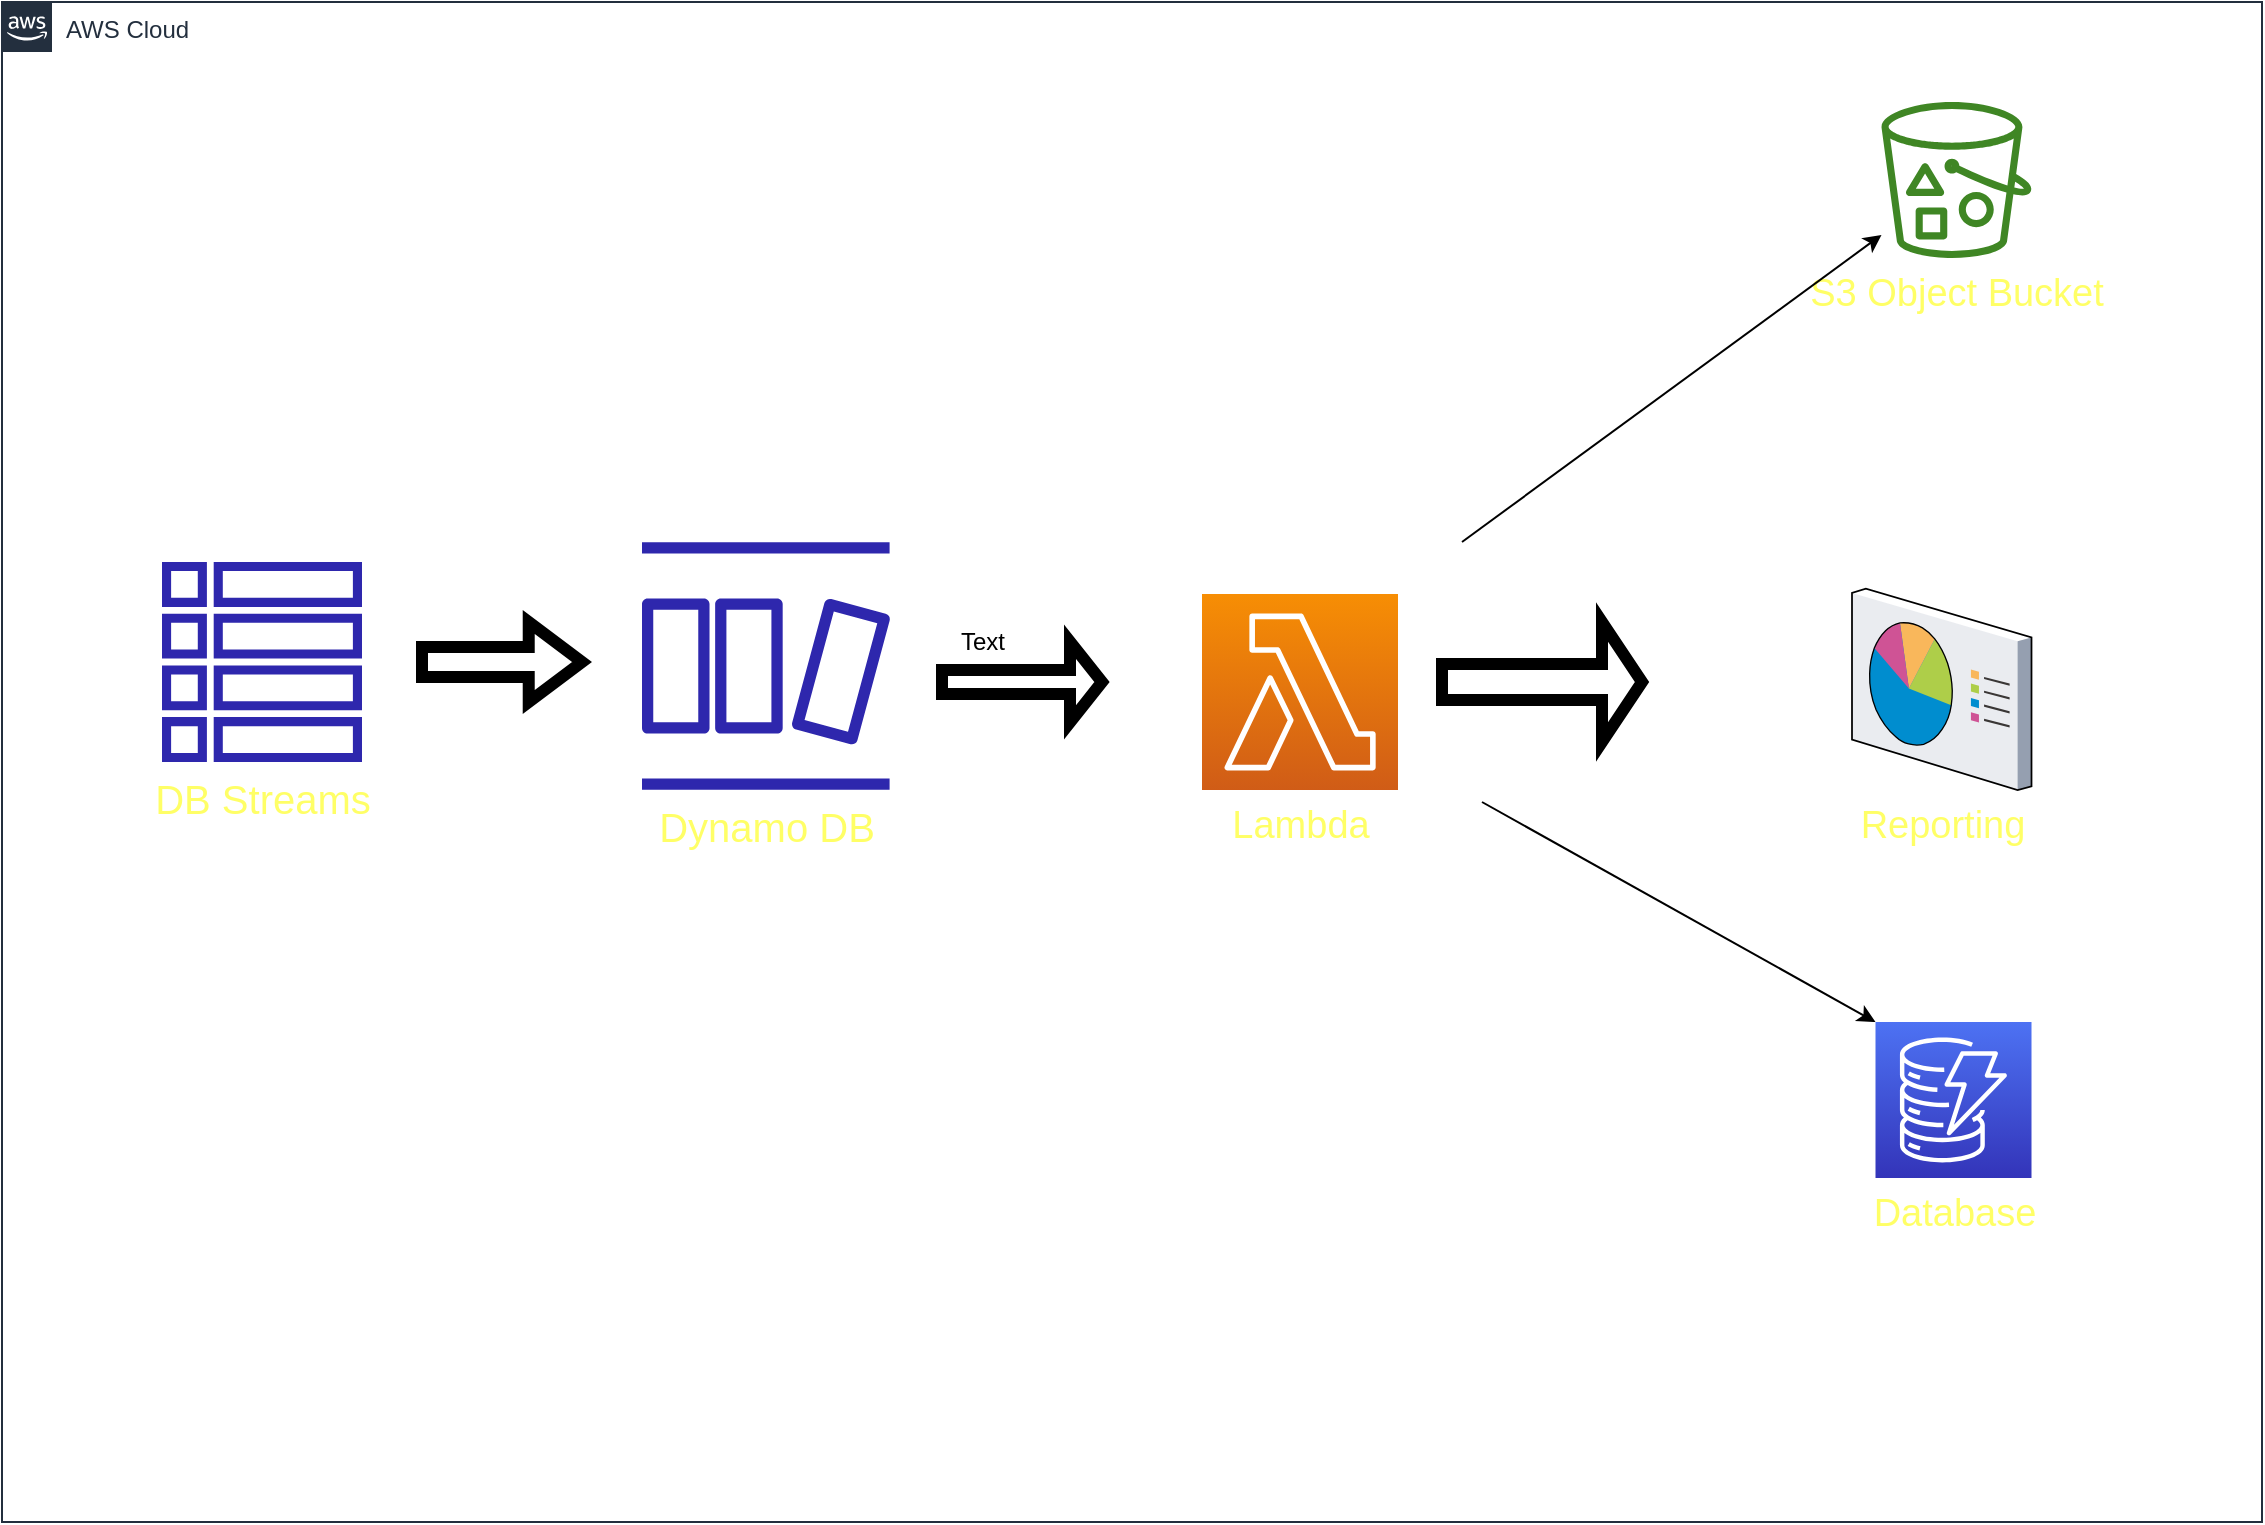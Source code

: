 <mxfile>
    <diagram id="Ht1M8jgEwFfnCIfOTk4-" name="Page-1">
        <mxGraphModel dx="3146" dy="474" grid="1" gridSize="10" guides="1" tooltips="1" connect="1" arrows="1" fold="1" page="1" pageScale="1" pageWidth="1169" pageHeight="827" math="0" shadow="0">
            <root>
                <mxCell id="0"/>
                <mxCell id="1" parent="0"/>
                <mxCell id="GCH7nPbYgpP5T6VweitX-4" value="AWS Cloud" style="points=[[0,0],[0.25,0],[0.5,0],[0.75,0],[1,0],[1,0.25],[1,0.5],[1,0.75],[1,1],[0.75,1],[0.5,1],[0.25,1],[0,1],[0,0.75],[0,0.5],[0,0.25]];outlineConnect=0;gradientColor=none;html=1;whiteSpace=wrap;fontSize=12;fontStyle=0;container=1;pointerEvents=0;collapsible=0;recursiveResize=0;shape=mxgraph.aws4.group;grIcon=mxgraph.aws4.group_aws_cloud_alt;strokeColor=#232F3E;fillColor=none;verticalAlign=top;align=left;spacingLeft=30;fontColor=#232F3E;dashed=0;" parent="1" vertex="1">
                    <mxGeometry x="-1170" y="50" width="1130" height="760" as="geometry"/>
                </mxCell>
                <mxCell id="GCH7nPbYgpP5T6VweitX-6" value="DB Streams" style="sketch=0;outlineConnect=0;fontColor=#FFFF66;gradientColor=none;fillColor=#2E27AD;strokeColor=none;dashed=0;verticalLabelPosition=bottom;verticalAlign=top;align=center;html=1;fontSize=20;fontStyle=0;aspect=fixed;pointerEvents=1;shape=mxgraph.aws4.table;strokeWidth=6;" parent="GCH7nPbYgpP5T6VweitX-4" vertex="1">
                    <mxGeometry x="80" y="280" width="100" height="100" as="geometry"/>
                </mxCell>
                <mxCell id="GCH7nPbYgpP5T6VweitX-5" value="Database" style="sketch=0;points=[[0,0,0],[0.25,0,0],[0.5,0,0],[0.75,0,0],[1,0,0],[0,1,0],[0.25,1,0],[0.5,1,0],[0.75,1,0],[1,1,0],[0,0.25,0],[0,0.5,0],[0,0.75,0],[1,0.25,0],[1,0.5,0],[1,0.75,0]];outlineConnect=0;fontColor=#FFFF66;gradientColor=#4D72F3;gradientDirection=north;fillColor=#3334B9;strokeColor=#ffffff;dashed=0;verticalLabelPosition=bottom;verticalAlign=top;align=center;html=1;fontSize=19;fontStyle=0;aspect=fixed;shape=mxgraph.aws4.resourceIcon;resIcon=mxgraph.aws4.dynamodb;" parent="GCH7nPbYgpP5T6VweitX-4" vertex="1">
                    <mxGeometry x="936.75" y="510" width="78" height="78" as="geometry"/>
                </mxCell>
                <mxCell id="GCH7nPbYgpP5T6VweitX-8" value="Lambda" style="sketch=0;points=[[0,0,0],[0.25,0,0],[0.5,0,0],[0.75,0,0],[1,0,0],[0,1,0],[0.25,1,0],[0.5,1,0],[0.75,1,0],[1,1,0],[0,0.25,0],[0,0.5,0],[0,0.75,0],[1,0.25,0],[1,0.5,0],[1,0.75,0]];outlineConnect=0;fontColor=#FFFF66;gradientColor=#F78E04;gradientDirection=north;fillColor=#D05C17;strokeColor=#ffffff;dashed=0;verticalLabelPosition=bottom;verticalAlign=top;align=center;html=1;fontSize=19;fontStyle=0;aspect=fixed;shape=mxgraph.aws4.resourceIcon;resIcon=mxgraph.aws4.lambda;" parent="GCH7nPbYgpP5T6VweitX-4" vertex="1">
                    <mxGeometry x="600" y="296" width="98" height="98" as="geometry"/>
                </mxCell>
                <mxCell id="GCH7nPbYgpP5T6VweitX-9" value="S3 Object Bucket" style="sketch=0;outlineConnect=0;fontColor=#FFFF66;gradientColor=none;fillColor=#3F8624;strokeColor=none;dashed=0;verticalLabelPosition=bottom;verticalAlign=top;align=center;html=1;fontSize=19;fontStyle=0;aspect=fixed;pointerEvents=1;shape=mxgraph.aws4.bucket_with_objects;" parent="GCH7nPbYgpP5T6VweitX-4" vertex="1">
                    <mxGeometry x="939.75" y="50" width="75" height="78" as="geometry"/>
                </mxCell>
                <mxCell id="GCH7nPbYgpP5T6VweitX-12" value="Reporting" style="verticalLabelPosition=bottom;sketch=0;aspect=fixed;html=1;verticalAlign=top;strokeColor=none;align=center;outlineConnect=0;shape=mxgraph.citrix.reporting;fontFamily=Helvetica;fontSize=19;fontColor=#FFFF66;" parent="GCH7nPbYgpP5T6VweitX-4" vertex="1">
                    <mxGeometry x="925" y="293.3" width="89.75" height="100.7" as="geometry"/>
                </mxCell>
                <mxCell id="GCH7nPbYgpP5T6VweitX-11" value="Dynamo DB" style="sketch=0;outlineConnect=0;fontColor=#FFFF66;gradientColor=none;fillColor=#2E27AD;strokeColor=none;dashed=0;verticalLabelPosition=bottom;verticalAlign=top;align=center;html=1;fontSize=20;fontStyle=0;aspect=fixed;pointerEvents=1;shape=mxgraph.aws4.dynamodb_stream;fontFamily=Helvetica;" parent="GCH7nPbYgpP5T6VweitX-4" vertex="1">
                    <mxGeometry x="320" y="270" width="124" height="124" as="geometry"/>
                </mxCell>
                <mxCell id="GCH7nPbYgpP5T6VweitX-17" value="" style="shape=singleArrow;whiteSpace=wrap;html=1;fontFamily=Helvetica;fontSize=32;strokeWidth=6;arrowWidth=0.376;arrowSize=0.333;" parent="GCH7nPbYgpP5T6VweitX-4" vertex="1">
                    <mxGeometry x="210" y="310" width="80" height="40" as="geometry"/>
                </mxCell>
                <mxCell id="GCH7nPbYgpP5T6VweitX-18" value="" style="shape=singleArrow;whiteSpace=wrap;html=1;fontFamily=Helvetica;fontSize=32;strokeWidth=6;" parent="GCH7nPbYgpP5T6VweitX-4" vertex="1">
                    <mxGeometry x="470" y="319.83" width="80" height="40.35" as="geometry"/>
                </mxCell>
                <mxCell id="GCH7nPbYgpP5T6VweitX-19" value="" style="shape=singleArrow;whiteSpace=wrap;html=1;fontFamily=Helvetica;fontSize=32;strokeWidth=6;" parent="GCH7nPbYgpP5T6VweitX-4" vertex="1">
                    <mxGeometry x="720" y="310" width="100" height="60" as="geometry"/>
                </mxCell>
                <mxCell id="GCH7nPbYgpP5T6VweitX-21" value="" style="endArrow=classic;html=1;rounded=0;fontFamily=Helvetica;fontSize=19;" parent="GCH7nPbYgpP5T6VweitX-4" target="GCH7nPbYgpP5T6VweitX-9" edge="1">
                    <mxGeometry width="50" height="50" relative="1" as="geometry">
                        <mxPoint x="730" y="270" as="sourcePoint"/>
                        <mxPoint x="770" y="210" as="targetPoint"/>
                    </mxGeometry>
                </mxCell>
                <mxCell id="GCH7nPbYgpP5T6VweitX-22" value="" style="endArrow=classic;html=1;rounded=0;fontFamily=Helvetica;fontSize=19;entryX=0;entryY=0;entryDx=0;entryDy=0;entryPerimeter=0;" parent="GCH7nPbYgpP5T6VweitX-4" target="GCH7nPbYgpP5T6VweitX-5" edge="1">
                    <mxGeometry width="50" height="50" relative="1" as="geometry">
                        <mxPoint x="740" y="400" as="sourcePoint"/>
                        <mxPoint x="859.758" y="449.996" as="targetPoint"/>
                    </mxGeometry>
                </mxCell>
                <mxCell id="GCH7nPbYgpP5T6VweitX-10" value="Text" style="text;html=1;resizable=0;autosize=1;align=center;verticalAlign=middle;points=[];fillColor=none;strokeColor=none;rounded=0;" parent="1" vertex="1">
                    <mxGeometry x="-700" y="360" width="40" height="20" as="geometry"/>
                </mxCell>
            </root>
        </mxGraphModel>
    </diagram>
</mxfile>